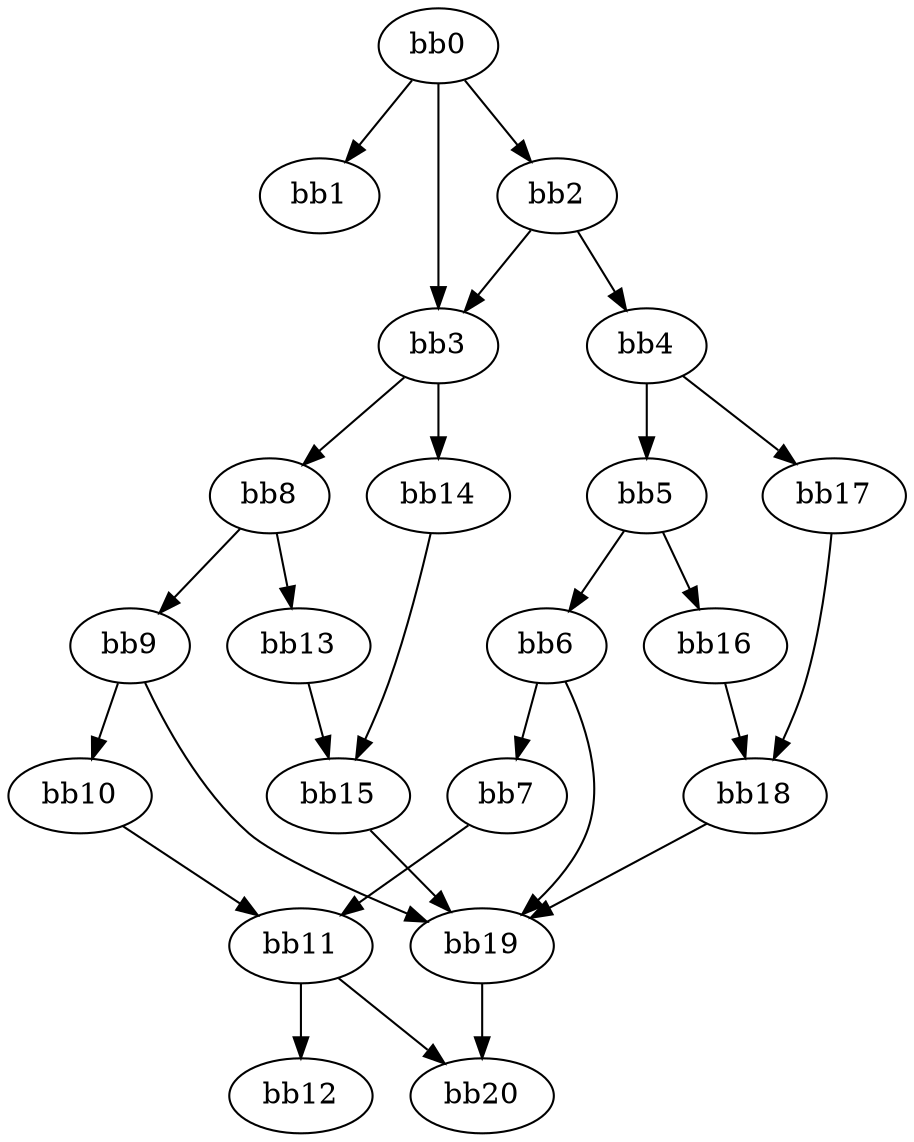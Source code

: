 digraph {
    0 [ label = "bb0\l" ]
    1 [ label = "bb1\l" ]
    2 [ label = "bb2\l" ]
    3 [ label = "bb3\l" ]
    4 [ label = "bb4\l" ]
    5 [ label = "bb5\l" ]
    6 [ label = "bb6\l" ]
    7 [ label = "bb7\l" ]
    8 [ label = "bb8\l" ]
    9 [ label = "bb9\l" ]
    10 [ label = "bb10\l" ]
    11 [ label = "bb11\l" ]
    12 [ label = "bb12\l" ]
    13 [ label = "bb13\l" ]
    14 [ label = "bb14\l" ]
    15 [ label = "bb15\l" ]
    16 [ label = "bb16\l" ]
    17 [ label = "bb17\l" ]
    18 [ label = "bb18\l" ]
    19 [ label = "bb19\l" ]
    20 [ label = "bb20\l" ]
    0 -> 1 [ ]
    0 -> 2 [ ]
    0 -> 3 [ ]
    2 -> 3 [ ]
    2 -> 4 [ ]
    3 -> 8 [ ]
    3 -> 14 [ ]
    4 -> 5 [ ]
    4 -> 17 [ ]
    5 -> 6 [ ]
    5 -> 16 [ ]
    6 -> 7 [ ]
    6 -> 19 [ ]
    7 -> 11 [ ]
    8 -> 9 [ ]
    8 -> 13 [ ]
    9 -> 10 [ ]
    9 -> 19 [ ]
    10 -> 11 [ ]
    11 -> 12 [ ]
    11 -> 20 [ ]
    13 -> 15 [ ]
    14 -> 15 [ ]
    15 -> 19 [ ]
    16 -> 18 [ ]
    17 -> 18 [ ]
    18 -> 19 [ ]
    19 -> 20 [ ]
}

